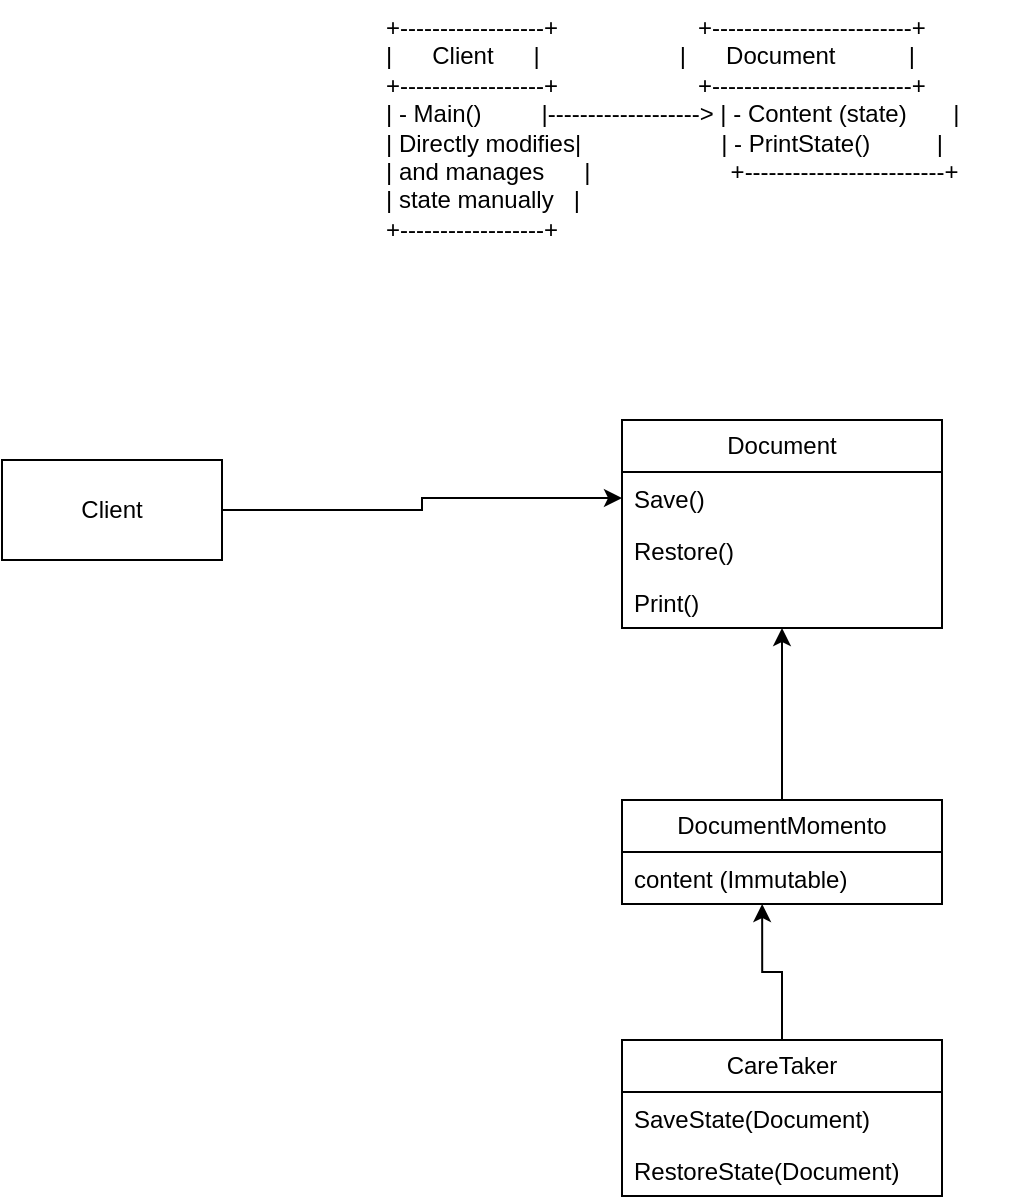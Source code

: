 <mxfile version="26.0.5">
  <diagram name="Page-1" id="ERslboNfqcoMrDqHIuSz">
    <mxGraphModel dx="1120" dy="1145" grid="1" gridSize="10" guides="1" tooltips="1" connect="1" arrows="1" fold="1" page="1" pageScale="1" pageWidth="850" pageHeight="1100" math="0" shadow="0">
      <root>
        <mxCell id="0" />
        <mxCell id="1" parent="0" />
        <mxCell id="beCb4B8EPppUOvUg8-ct-13" style="edgeStyle=orthogonalEdgeStyle;rounded=0;orthogonalLoop=1;jettySize=auto;html=1;exitX=0.5;exitY=0;exitDx=0;exitDy=0;entryX=0.5;entryY=1;entryDx=0;entryDy=0;" edge="1" parent="1" source="beCb4B8EPppUOvUg8-ct-1" target="beCb4B8EPppUOvUg8-ct-5">
          <mxGeometry relative="1" as="geometry" />
        </mxCell>
        <mxCell id="beCb4B8EPppUOvUg8-ct-1" value="DocumentMomento" style="swimlane;fontStyle=0;childLayout=stackLayout;horizontal=1;startSize=26;fillColor=none;horizontalStack=0;resizeParent=1;resizeParentMax=0;resizeLast=0;collapsible=1;marginBottom=0;whiteSpace=wrap;html=1;" vertex="1" parent="1">
          <mxGeometry x="360" y="450" width="160" height="52" as="geometry" />
        </mxCell>
        <mxCell id="beCb4B8EPppUOvUg8-ct-2" value="content (Immutable)" style="text;strokeColor=none;fillColor=none;align=left;verticalAlign=top;spacingLeft=4;spacingRight=4;overflow=hidden;rotatable=0;points=[[0,0.5],[1,0.5]];portConstraint=eastwest;whiteSpace=wrap;html=1;" vertex="1" parent="beCb4B8EPppUOvUg8-ct-1">
          <mxGeometry y="26" width="160" height="26" as="geometry" />
        </mxCell>
        <mxCell id="beCb4B8EPppUOvUg8-ct-5" value="Document" style="swimlane;fontStyle=0;childLayout=stackLayout;horizontal=1;startSize=26;fillColor=none;horizontalStack=0;resizeParent=1;resizeParentMax=0;resizeLast=0;collapsible=1;marginBottom=0;whiteSpace=wrap;html=1;" vertex="1" parent="1">
          <mxGeometry x="360" y="260" width="160" height="104" as="geometry" />
        </mxCell>
        <mxCell id="beCb4B8EPppUOvUg8-ct-6" value="Save()" style="text;strokeColor=none;fillColor=none;align=left;verticalAlign=top;spacingLeft=4;spacingRight=4;overflow=hidden;rotatable=0;points=[[0,0.5],[1,0.5]];portConstraint=eastwest;whiteSpace=wrap;html=1;" vertex="1" parent="beCb4B8EPppUOvUg8-ct-5">
          <mxGeometry y="26" width="160" height="26" as="geometry" />
        </mxCell>
        <mxCell id="beCb4B8EPppUOvUg8-ct-7" value="Restore()" style="text;strokeColor=none;fillColor=none;align=left;verticalAlign=top;spacingLeft=4;spacingRight=4;overflow=hidden;rotatable=0;points=[[0,0.5],[1,0.5]];portConstraint=eastwest;whiteSpace=wrap;html=1;" vertex="1" parent="beCb4B8EPppUOvUg8-ct-5">
          <mxGeometry y="52" width="160" height="26" as="geometry" />
        </mxCell>
        <mxCell id="beCb4B8EPppUOvUg8-ct-8" value="Print()" style="text;strokeColor=none;fillColor=none;align=left;verticalAlign=top;spacingLeft=4;spacingRight=4;overflow=hidden;rotatable=0;points=[[0,0.5],[1,0.5]];portConstraint=eastwest;whiteSpace=wrap;html=1;" vertex="1" parent="beCb4B8EPppUOvUg8-ct-5">
          <mxGeometry y="78" width="160" height="26" as="geometry" />
        </mxCell>
        <mxCell id="beCb4B8EPppUOvUg8-ct-9" value="CareTaker" style="swimlane;fontStyle=0;childLayout=stackLayout;horizontal=1;startSize=26;fillColor=none;horizontalStack=0;resizeParent=1;resizeParentMax=0;resizeLast=0;collapsible=1;marginBottom=0;whiteSpace=wrap;html=1;" vertex="1" parent="1">
          <mxGeometry x="360" y="570" width="160" height="78" as="geometry" />
        </mxCell>
        <mxCell id="beCb4B8EPppUOvUg8-ct-10" value="SaveState(Document)&lt;div&gt;&lt;br&gt;&lt;/div&gt;" style="text;strokeColor=none;fillColor=none;align=left;verticalAlign=top;spacingLeft=4;spacingRight=4;overflow=hidden;rotatable=0;points=[[0,0.5],[1,0.5]];portConstraint=eastwest;whiteSpace=wrap;html=1;" vertex="1" parent="beCb4B8EPppUOvUg8-ct-9">
          <mxGeometry y="26" width="160" height="26" as="geometry" />
        </mxCell>
        <mxCell id="beCb4B8EPppUOvUg8-ct-11" value="RestoreState(Document)&lt;div&gt;&lt;br&gt;&lt;/div&gt;" style="text;strokeColor=none;fillColor=none;align=left;verticalAlign=top;spacingLeft=4;spacingRight=4;overflow=hidden;rotatable=0;points=[[0,0.5],[1,0.5]];portConstraint=eastwest;whiteSpace=wrap;html=1;" vertex="1" parent="beCb4B8EPppUOvUg8-ct-9">
          <mxGeometry y="52" width="160" height="26" as="geometry" />
        </mxCell>
        <mxCell id="beCb4B8EPppUOvUg8-ct-12" style="edgeStyle=orthogonalEdgeStyle;rounded=0;orthogonalLoop=1;jettySize=auto;html=1;exitX=0.5;exitY=0;exitDx=0;exitDy=0;entryX=0.438;entryY=1;entryDx=0;entryDy=0;entryPerimeter=0;" edge="1" parent="1" source="beCb4B8EPppUOvUg8-ct-9" target="beCb4B8EPppUOvUg8-ct-2">
          <mxGeometry relative="1" as="geometry" />
        </mxCell>
        <mxCell id="beCb4B8EPppUOvUg8-ct-15" style="edgeStyle=orthogonalEdgeStyle;rounded=0;orthogonalLoop=1;jettySize=auto;html=1;exitX=1;exitY=0.5;exitDx=0;exitDy=0;entryX=0;entryY=0.5;entryDx=0;entryDy=0;" edge="1" parent="1" source="beCb4B8EPppUOvUg8-ct-14" target="beCb4B8EPppUOvUg8-ct-6">
          <mxGeometry relative="1" as="geometry" />
        </mxCell>
        <mxCell id="beCb4B8EPppUOvUg8-ct-14" value="Client" style="html=1;whiteSpace=wrap;" vertex="1" parent="1">
          <mxGeometry x="50" y="280" width="110" height="50" as="geometry" />
        </mxCell>
        <mxCell id="beCb4B8EPppUOvUg8-ct-16" value="+------------------+                     +-------------------------+&#xa;|      Client      |                     |      Document           |&#xa;+------------------+                     +-------------------------+&#xa;| - Main()         |-------------------&gt; | - Content (state)       |&#xa;| Directly modifies|                     | - PrintState()          |&#xa;| and manages      |                     +-------------------------+&#xa;| state manually   |&#xa;+------------------+" style="text;whiteSpace=wrap;" vertex="1" parent="1">
          <mxGeometry x="240" y="50" width="320" height="140" as="geometry" />
        </mxCell>
      </root>
    </mxGraphModel>
  </diagram>
</mxfile>
